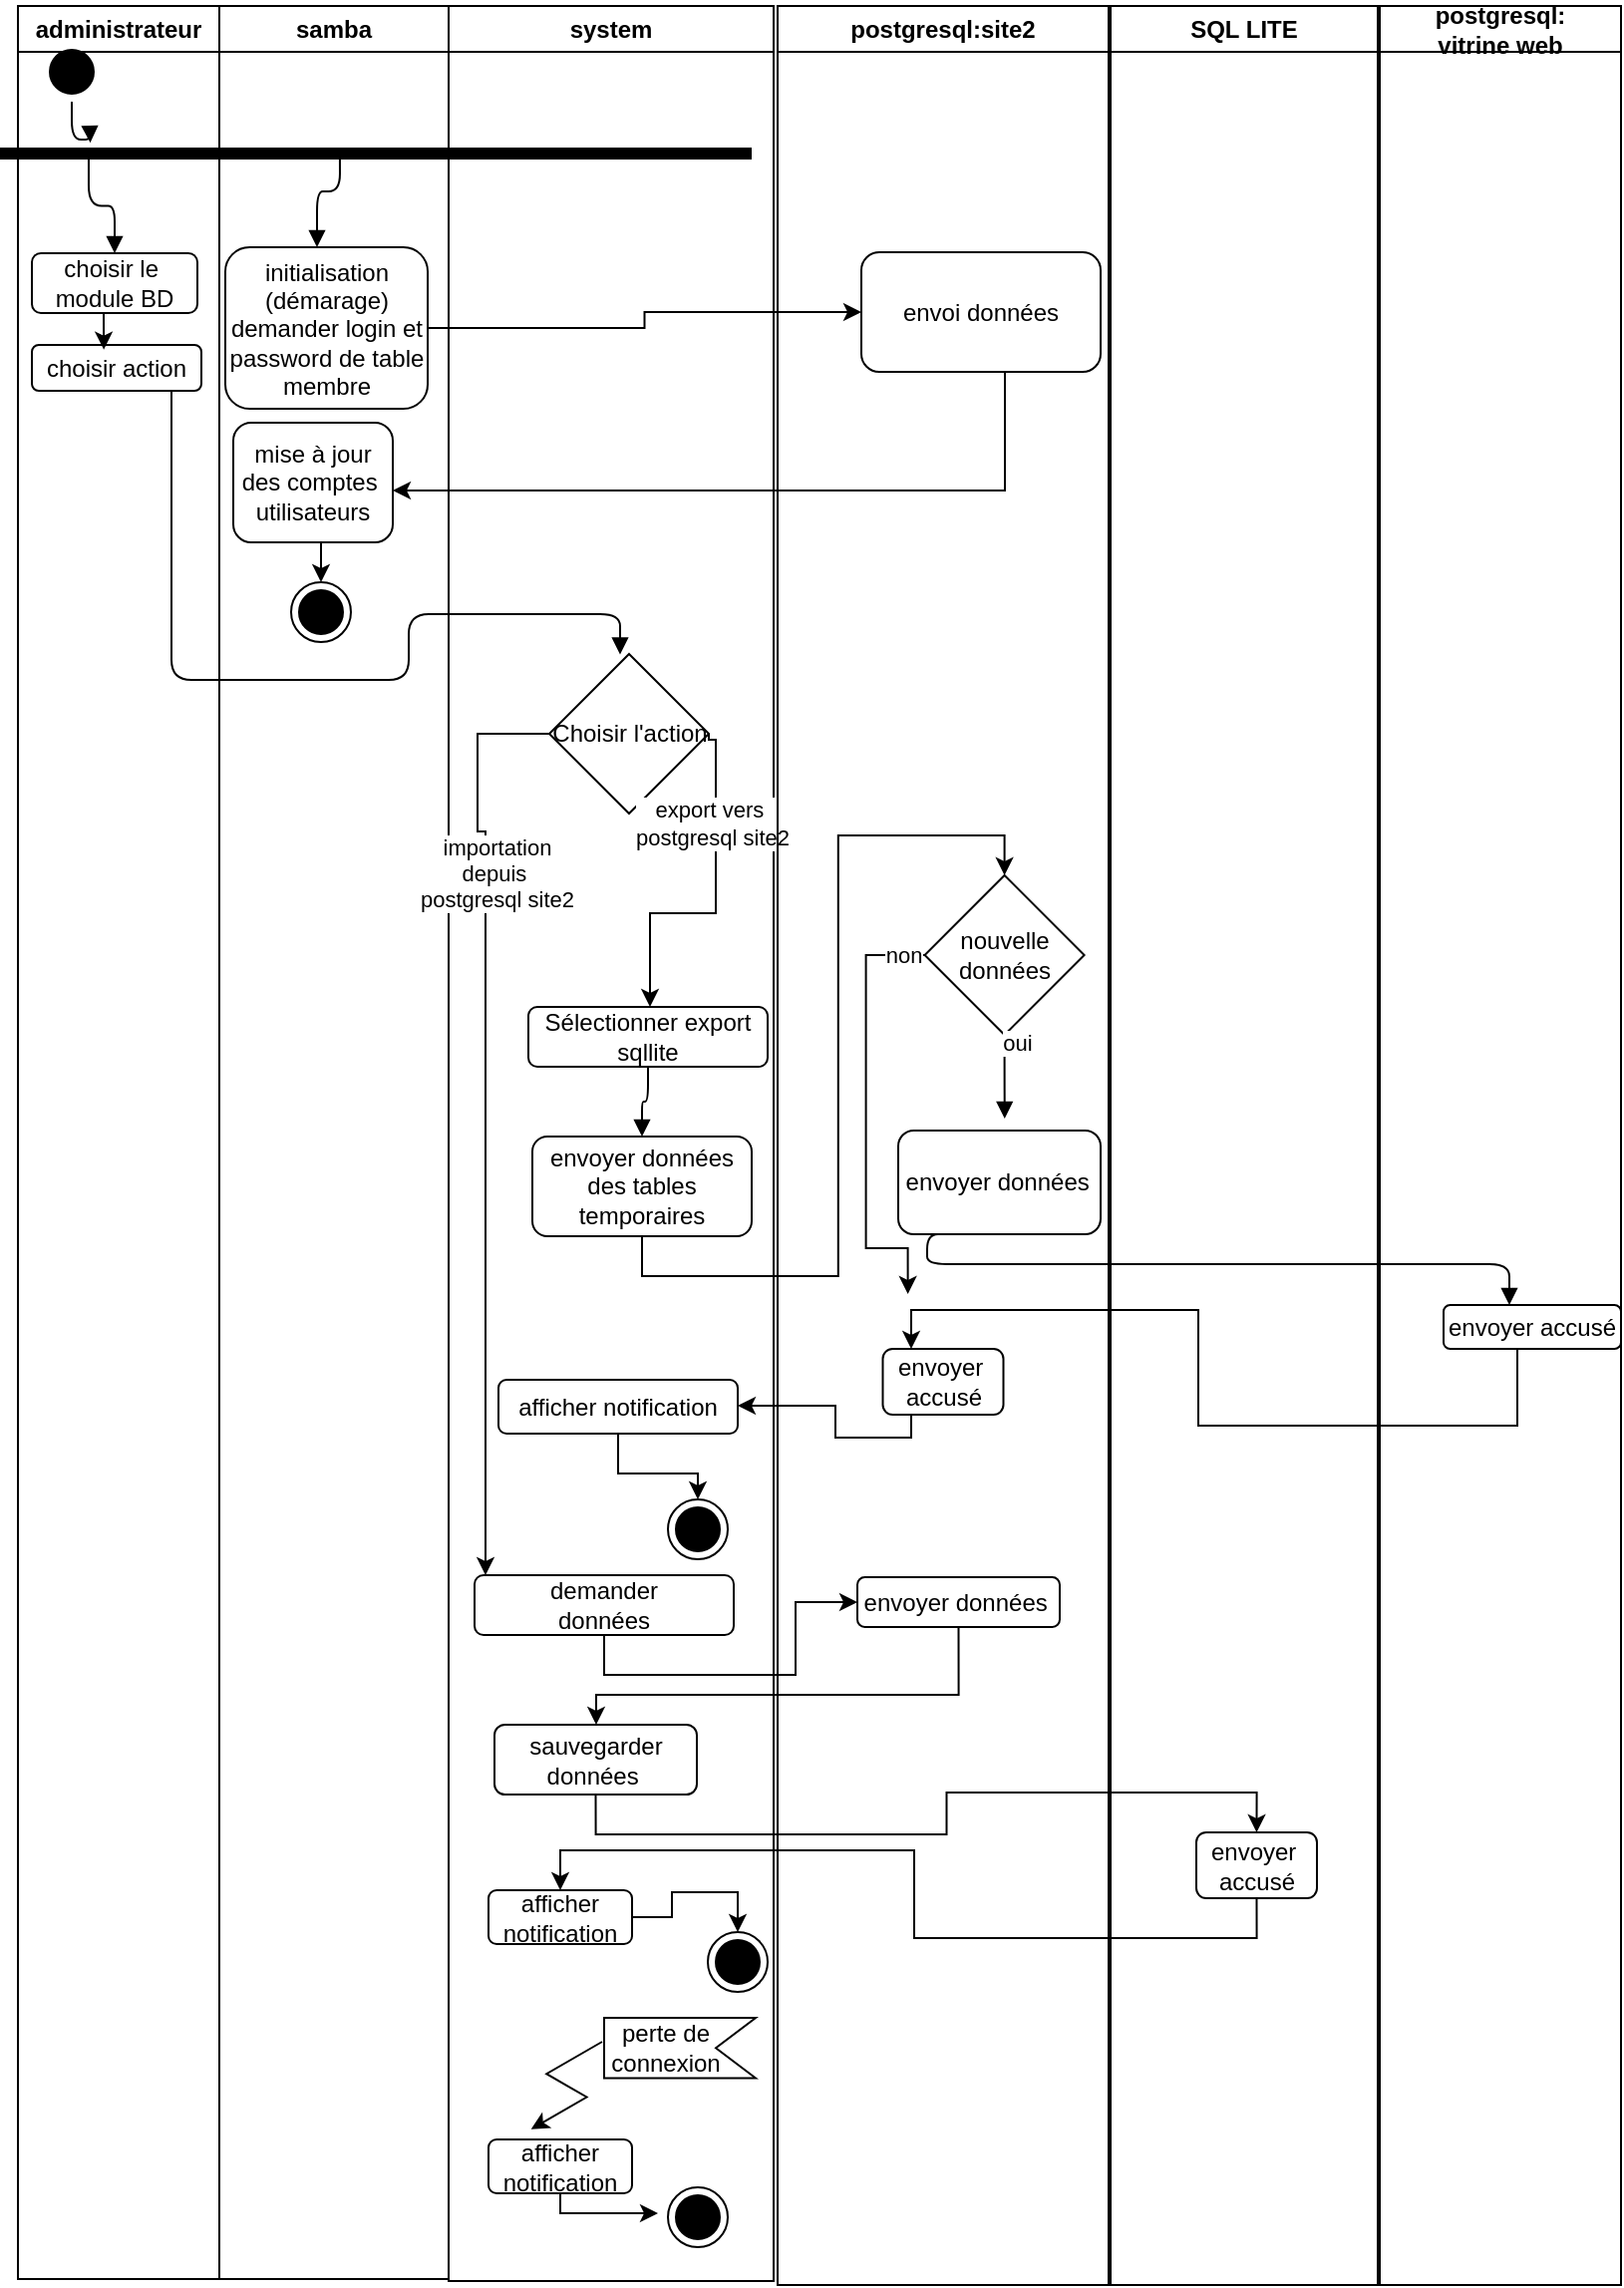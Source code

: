 <mxfile version="28.0.7">
  <diagram id="db_sync" name="Processus Gestion BD">
    <mxGraphModel dx="572" dy="347" grid="0" gridSize="10" guides="1" tooltips="1" connect="1" arrows="1" fold="1" page="1" pageScale="1" pageWidth="827" pageHeight="1169" math="0" shadow="0">
      <root>
        <mxCell id="0" />
        <mxCell id="1" parent="0" />
        <mxCell id="Iat-ziEe85TICyrRio9S-227" style="edgeStyle=orthogonalEdgeStyle;endArrow=block;html=1;exitX=0.808;exitY=0.407;exitDx=0;exitDy=0;exitPerimeter=0;" parent="1" edge="1">
          <mxGeometry relative="1" as="geometry">
            <mxPoint x="173.468" y="79.54" as="sourcePoint" />
            <mxPoint x="162" y="125" as="targetPoint" />
            <Array as="points">
              <mxPoint x="174" y="97" />
              <mxPoint x="162" y="97" />
            </Array>
          </mxGeometry>
        </mxCell>
        <mxCell id="5ERklcAT6fOmPbtf0-6f-226" value="administrateur" style="swimlane;whiteSpace=wrap;html=1;" vertex="1" parent="1">
          <mxGeometry x="12" y="4" width="101" height="1140" as="geometry" />
        </mxCell>
        <mxCell id="100" style="ellipse;shape=startState;fillColor=#000000;strokeColor=#000000;" parent="5ERklcAT6fOmPbtf0-6f-226" vertex="1">
          <mxGeometry x="12" y="18" width="30" height="30" as="geometry" />
        </mxCell>
        <mxCell id="200" style="edgeStyle=orthogonalEdgeStyle;endArrow=block;html=1;entryX=-0.586;entryY=0.881;entryDx=0;entryDy=0;entryPerimeter=0;" parent="5ERklcAT6fOmPbtf0-6f-226" source="100" target="xKPy6m4Lm3avfsY7YOx6-233" edge="1">
          <mxGeometry relative="1" as="geometry">
            <Array as="points">
              <mxPoint x="27" y="67" />
            </Array>
          </mxGeometry>
        </mxCell>
        <mxCell id="xKPy6m4Lm3avfsY7YOx6-233" value="" style="html=1;points=[];perimeter=orthogonalPerimeter;fillColor=strokeColor;rotation=90;" parent="5ERklcAT6fOmPbtf0-6f-226" vertex="1">
          <mxGeometry x="177" y="-114" width="5" height="376" as="geometry" />
        </mxCell>
        <mxCell id="101" value="choisir le&amp;nbsp;&lt;div&gt;module BD&lt;/div&gt;" style="rounded=1;whiteSpace=wrap;html=1;" parent="5ERklcAT6fOmPbtf0-6f-226" vertex="1">
          <mxGeometry x="7" y="124" width="83" height="30" as="geometry" />
        </mxCell>
        <mxCell id="xKPy6m4Lm3avfsY7YOx6-234" style="edgeStyle=orthogonalEdgeStyle;endArrow=block;html=1;exitX=0.9;exitY=0.883;exitDx=0;exitDy=0;exitPerimeter=0;" parent="5ERklcAT6fOmPbtf0-6f-226" source="xKPy6m4Lm3avfsY7YOx6-233" target="101" edge="1">
          <mxGeometry relative="1" as="geometry">
            <mxPoint x="564" y="88" as="sourcePoint" />
            <mxPoint x="751" y="113" as="targetPoint" />
          </mxGeometry>
        </mxCell>
        <mxCell id="5ERklcAT6fOmPbtf0-6f-233" value="choisir action" style="rounded=1;whiteSpace=wrap;html=1;" vertex="1" parent="5ERklcAT6fOmPbtf0-6f-226">
          <mxGeometry x="7" y="170" width="85" height="23" as="geometry" />
        </mxCell>
        <mxCell id="5ERklcAT6fOmPbtf0-6f-234" style="edgeStyle=orthogonalEdgeStyle;rounded=0;orthogonalLoop=1;jettySize=auto;html=1;exitX=0.5;exitY=1;exitDx=0;exitDy=0;entryX=0.424;entryY=0.101;entryDx=0;entryDy=0;entryPerimeter=0;" edge="1" parent="5ERklcAT6fOmPbtf0-6f-226" source="101" target="5ERklcAT6fOmPbtf0-6f-233">
          <mxGeometry relative="1" as="geometry" />
        </mxCell>
        <mxCell id="5ERklcAT6fOmPbtf0-6f-227" value="samba" style="swimlane;whiteSpace=wrap;html=1;" vertex="1" parent="1">
          <mxGeometry x="113" y="4" width="115" height="1140" as="geometry" />
        </mxCell>
        <mxCell id="Iat-ziEe85TICyrRio9S-226" value="initialisation (démarage)&lt;div&gt;demander login et password de table membre&lt;/div&gt;" style="rounded=1;whiteSpace=wrap;html=1;" parent="5ERklcAT6fOmPbtf0-6f-227" vertex="1">
          <mxGeometry x="3" y="121" width="101.5" height="81" as="geometry" />
        </mxCell>
        <mxCell id="5ERklcAT6fOmPbtf0-6f-246" value="mise à jour&lt;div&gt;des comptes&amp;nbsp;&lt;/div&gt;&lt;div&gt;utilisateurs&lt;/div&gt;" style="rounded=1;whiteSpace=wrap;html=1;" vertex="1" parent="5ERklcAT6fOmPbtf0-6f-227">
          <mxGeometry x="7" y="209" width="80" height="60" as="geometry" />
        </mxCell>
        <mxCell id="5ERklcAT6fOmPbtf0-6f-250" style="ellipse;shape=endState;fillColor=strokeColor;" vertex="1" parent="5ERklcAT6fOmPbtf0-6f-227">
          <mxGeometry x="36" y="289" width="30" height="30" as="geometry" />
        </mxCell>
        <mxCell id="5ERklcAT6fOmPbtf0-6f-251" style="edgeStyle=orthogonalEdgeStyle;rounded=0;orthogonalLoop=1;jettySize=auto;html=1;exitX=0.5;exitY=1;exitDx=0;exitDy=0;entryX=0.5;entryY=0;entryDx=0;entryDy=0;" edge="1" parent="5ERklcAT6fOmPbtf0-6f-227" source="5ERklcAT6fOmPbtf0-6f-246" target="5ERklcAT6fOmPbtf0-6f-250">
          <mxGeometry relative="1" as="geometry" />
        </mxCell>
        <mxCell id="201" style="edgeStyle=orthogonalEdgeStyle;endArrow=block;html=1;" parent="1" source="5ERklcAT6fOmPbtf0-6f-233" target="102" edge="1">
          <mxGeometry relative="1" as="geometry">
            <mxPoint x="-292" y="187" as="sourcePoint" />
            <mxPoint x="387" y="276" as="targetPoint" />
            <Array as="points">
              <mxPoint x="89" y="342" />
              <mxPoint x="208" y="342" />
              <mxPoint x="208" y="309" />
              <mxPoint x="314" y="309" />
            </Array>
          </mxGeometry>
        </mxCell>
        <mxCell id="5ERklcAT6fOmPbtf0-6f-235" value="system" style="swimlane;whiteSpace=wrap;html=1;" vertex="1" parent="1">
          <mxGeometry x="228" y="4" width="163" height="1141" as="geometry" />
        </mxCell>
        <mxCell id="208" style="edgeStyle=orthogonalEdgeStyle;endArrow=block;html=1;" parent="5ERklcAT6fOmPbtf0-6f-235" source="103" target="104" edge="1">
          <mxGeometry relative="1" as="geometry" />
        </mxCell>
        <mxCell id="104" value="envoyer données des tables temporaires" style="rounded=1;whiteSpace=wrap;html=1;" parent="5ERklcAT6fOmPbtf0-6f-235" vertex="1">
          <mxGeometry x="42" y="567" width="110" height="50" as="geometry" />
        </mxCell>
        <mxCell id="103" value="Sélectionner&amp;nbsp;export sqllite" style="rounded=1;whiteSpace=wrap;html=1;" parent="5ERklcAT6fOmPbtf0-6f-235" vertex="1">
          <mxGeometry x="40" y="502" width="120" height="30" as="geometry" />
        </mxCell>
        <mxCell id="121" style="ellipse;shape=endState;fillColor=strokeColor;" parent="5ERklcAT6fOmPbtf0-6f-235" vertex="1">
          <mxGeometry x="110" y="749" width="30" height="30" as="geometry" />
        </mxCell>
        <mxCell id="5ERklcAT6fOmPbtf0-6f-257" style="edgeStyle=orthogonalEdgeStyle;rounded=0;orthogonalLoop=1;jettySize=auto;html=1;exitX=0.5;exitY=1;exitDx=0;exitDy=0;" edge="1" parent="5ERklcAT6fOmPbtf0-6f-235" source="5ERklcAT6fOmPbtf0-6f-256" target="121">
          <mxGeometry relative="1" as="geometry" />
        </mxCell>
        <mxCell id="5ERklcAT6fOmPbtf0-6f-256" value="afficher notification" style="rounded=1;whiteSpace=wrap;html=1;" vertex="1" parent="5ERklcAT6fOmPbtf0-6f-235">
          <mxGeometry x="25" y="689" width="120" height="27" as="geometry" />
        </mxCell>
        <mxCell id="102" value="Choisir l&#39;action" style="rhombus;whiteSpace=wrap;html=1;perimeter=ellipsePerimeter;" parent="5ERklcAT6fOmPbtf0-6f-235" vertex="1">
          <mxGeometry x="50.5" y="325" width="80" height="80" as="geometry" />
        </mxCell>
        <mxCell id="5ERklcAT6fOmPbtf0-6f-258" value="" style="edgeStyle=orthogonalEdgeStyle;rounded=0;orthogonalLoop=1;jettySize=auto;html=1;exitX=1;exitY=0.5;exitDx=0;exitDy=0;" edge="1" parent="5ERklcAT6fOmPbtf0-6f-235" source="102" target="103">
          <mxGeometry relative="1" as="geometry">
            <Array as="points">
              <mxPoint x="131" y="368" />
              <mxPoint x="134" y="368" />
              <mxPoint x="134" y="455" />
              <mxPoint x="101" y="455" />
            </Array>
          </mxGeometry>
        </mxCell>
        <mxCell id="5ERklcAT6fOmPbtf0-6f-259" value="export vers&amp;nbsp;&lt;div&gt;postgresql site2&lt;/div&gt;" style="edgeLabel;html=1;align=center;verticalAlign=middle;resizable=0;points=[];" vertex="1" connectable="0" parent="5ERklcAT6fOmPbtf0-6f-258">
          <mxGeometry x="-0.449" y="-2" relative="1" as="geometry">
            <mxPoint as="offset" />
          </mxGeometry>
        </mxCell>
        <mxCell id="5ERklcAT6fOmPbtf0-6f-284" style="edgeStyle=orthogonalEdgeStyle;rounded=0;orthogonalLoop=1;jettySize=auto;html=1;exitX=1;exitY=0.5;exitDx=0;exitDy=0;entryX=0.5;entryY=0;entryDx=0;entryDy=0;" edge="1" parent="5ERklcAT6fOmPbtf0-6f-235" source="5ERklcAT6fOmPbtf0-6f-276" target="5ERklcAT6fOmPbtf0-6f-278">
          <mxGeometry relative="1" as="geometry" />
        </mxCell>
        <mxCell id="5ERklcAT6fOmPbtf0-6f-276" value="afficher notification" style="rounded=1;whiteSpace=wrap;html=1;" vertex="1" parent="5ERklcAT6fOmPbtf0-6f-235">
          <mxGeometry x="20" y="945" width="72" height="27" as="geometry" />
        </mxCell>
        <mxCell id="5ERklcAT6fOmPbtf0-6f-278" style="ellipse;shape=endState;fillColor=strokeColor;" vertex="1" parent="5ERklcAT6fOmPbtf0-6f-235">
          <mxGeometry x="130" y="966" width="30" height="30" as="geometry" />
        </mxCell>
        <mxCell id="5ERklcAT6fOmPbtf0-6f-281" value="" style="group" vertex="1" connectable="0" parent="5ERklcAT6fOmPbtf0-6f-235">
          <mxGeometry x="78.0" y="1008" width="76.02" height="31.28" as="geometry" />
        </mxCell>
        <mxCell id="5ERklcAT6fOmPbtf0-6f-282" value="" style="html=1;shape=mxgraph.infographic.ribbonSimple;notch1=20;notch2=0;align=center;verticalAlign=middle;fontSize=14;fontStyle=0;flipH=1;fillColor=#FFFFFF;whiteSpace=wrap;rotation=0;textDirection=ltr;" vertex="1" parent="5ERklcAT6fOmPbtf0-6f-281">
          <mxGeometry y="1" width="76.02" height="30.28" as="geometry" />
        </mxCell>
        <mxCell id="5ERklcAT6fOmPbtf0-6f-283" value="perte de connexion" style="text;html=1;align=center;verticalAlign=middle;whiteSpace=wrap;rounded=0;" vertex="1" parent="5ERklcAT6fOmPbtf0-6f-281">
          <mxGeometry x="5.003" y="2.391" width="52.262" height="27.488" as="geometry" />
        </mxCell>
        <mxCell id="5ERklcAT6fOmPbtf0-6f-288" style="edgeStyle=orthogonalEdgeStyle;rounded=0;orthogonalLoop=1;jettySize=auto;html=1;exitX=0.5;exitY=1;exitDx=0;exitDy=0;" edge="1" parent="5ERklcAT6fOmPbtf0-6f-235" source="5ERklcAT6fOmPbtf0-6f-285">
          <mxGeometry relative="1" as="geometry">
            <mxPoint x="105" y="1107" as="targetPoint" />
            <Array as="points">
              <mxPoint x="56" y="1107" />
            </Array>
          </mxGeometry>
        </mxCell>
        <mxCell id="5ERklcAT6fOmPbtf0-6f-285" value="afficher notification" style="rounded=1;whiteSpace=wrap;html=1;" vertex="1" parent="5ERklcAT6fOmPbtf0-6f-235">
          <mxGeometry x="20" y="1070" width="72" height="27" as="geometry" />
        </mxCell>
        <mxCell id="5ERklcAT6fOmPbtf0-6f-286" style="edgeStyle=isometricEdgeStyle;rounded=0;orthogonalLoop=1;jettySize=auto;html=1;entryX=0.5;entryY=0;entryDx=0;entryDy=0;" edge="1" parent="5ERklcAT6fOmPbtf0-6f-235">
          <mxGeometry relative="1" as="geometry">
            <mxPoint x="77" y="1021" as="sourcePoint" />
            <mxPoint x="41.36" y="1064.86" as="targetPoint" />
          </mxGeometry>
        </mxCell>
        <mxCell id="5ERklcAT6fOmPbtf0-6f-287" style="ellipse;shape=endState;fillColor=strokeColor;" vertex="1" parent="5ERklcAT6fOmPbtf0-6f-235">
          <mxGeometry x="110" y="1094" width="30" height="30" as="geometry" />
        </mxCell>
        <mxCell id="5ERklcAT6fOmPbtf0-6f-247" style="edgeStyle=orthogonalEdgeStyle;rounded=0;orthogonalLoop=1;jettySize=auto;html=1;" edge="1" parent="1" source="5ERklcAT6fOmPbtf0-6f-243" target="5ERklcAT6fOmPbtf0-6f-246">
          <mxGeometry relative="1" as="geometry">
            <Array as="points">
              <mxPoint x="507" y="247" />
              <mxPoint x="156" y="247" />
            </Array>
          </mxGeometry>
        </mxCell>
        <mxCell id="5ERklcAT6fOmPbtf0-6f-262" value="postgresql:&lt;div&gt;vitrine web&lt;/div&gt;" style="swimlane;whiteSpace=wrap;html=1;" vertex="1" parent="1">
          <mxGeometry x="695" y="4" width="121" height="1143" as="geometry" />
        </mxCell>
        <mxCell id="5ERklcAT6fOmPbtf0-6f-229" value="SQL LITE" style="swimlane;whiteSpace=wrap;html=1;" vertex="1" parent="5ERklcAT6fOmPbtf0-6f-262">
          <mxGeometry x="-135" width="134" height="1143" as="geometry" />
        </mxCell>
        <mxCell id="111" value="demander&lt;div&gt;données&lt;/div&gt;" style="rounded=1;whiteSpace=wrap;html=1;" parent="5ERklcAT6fOmPbtf0-6f-229" vertex="1">
          <mxGeometry x="-319" y="787" width="130" height="30" as="geometry" />
        </mxCell>
        <mxCell id="5ERklcAT6fOmPbtf0-6f-271" value="sauvegarder données&amp;nbsp;" style="rounded=1;whiteSpace=wrap;html=1;" vertex="1" parent="5ERklcAT6fOmPbtf0-6f-229">
          <mxGeometry x="-309" y="862" width="101.5" height="35" as="geometry" />
        </mxCell>
        <mxCell id="5ERklcAT6fOmPbtf0-6f-274" value="envoyer&amp;nbsp;&lt;div&gt;accusé&lt;/div&gt;" style="rounded=1;whiteSpace=wrap;html=1;" vertex="1" parent="5ERklcAT6fOmPbtf0-6f-229">
          <mxGeometry x="43" y="916" width="60.5" height="33" as="geometry" />
        </mxCell>
        <mxCell id="5ERklcAT6fOmPbtf0-6f-268" value="envoyer données&amp;nbsp;" style="rounded=1;whiteSpace=wrap;html=1;" vertex="1" parent="5ERklcAT6fOmPbtf0-6f-229">
          <mxGeometry x="-127" y="788" width="101.5" height="25" as="geometry" />
        </mxCell>
        <mxCell id="5ERklcAT6fOmPbtf0-6f-270" style="edgeStyle=orthogonalEdgeStyle;rounded=0;orthogonalLoop=1;jettySize=auto;html=1;exitX=0.5;exitY=1;exitDx=0;exitDy=0;entryX=0;entryY=0.5;entryDx=0;entryDy=0;" edge="1" parent="5ERklcAT6fOmPbtf0-6f-229" source="111" target="5ERklcAT6fOmPbtf0-6f-268">
          <mxGeometry relative="1" as="geometry" />
        </mxCell>
        <mxCell id="5ERklcAT6fOmPbtf0-6f-273" style="edgeStyle=orthogonalEdgeStyle;rounded=0;orthogonalLoop=1;jettySize=auto;html=1;exitX=0.5;exitY=1;exitDx=0;exitDy=0;" edge="1" parent="5ERklcAT6fOmPbtf0-6f-229" source="5ERklcAT6fOmPbtf0-6f-268" target="5ERklcAT6fOmPbtf0-6f-271">
          <mxGeometry relative="1" as="geometry">
            <Array as="points">
              <mxPoint x="-76" y="847" />
              <mxPoint x="-258" y="847" />
            </Array>
          </mxGeometry>
        </mxCell>
        <mxCell id="5ERklcAT6fOmPbtf0-6f-275" style="edgeStyle=orthogonalEdgeStyle;rounded=0;orthogonalLoop=1;jettySize=auto;html=1;exitX=0.5;exitY=1;exitDx=0;exitDy=0;entryX=0.5;entryY=0;entryDx=0;entryDy=0;" edge="1" parent="5ERklcAT6fOmPbtf0-6f-229" source="5ERklcAT6fOmPbtf0-6f-271" target="5ERklcAT6fOmPbtf0-6f-274">
          <mxGeometry relative="1" as="geometry" />
        </mxCell>
        <mxCell id="5ERklcAT6fOmPbtf0-6f-263" value="envoyer accusé" style="rounded=1;whiteSpace=wrap;html=1;" vertex="1" parent="5ERklcAT6fOmPbtf0-6f-262">
          <mxGeometry x="32" y="651.5" width="89" height="22" as="geometry" />
        </mxCell>
        <mxCell id="5ERklcAT6fOmPbtf0-6f-244" style="edgeStyle=orthogonalEdgeStyle;rounded=0;orthogonalLoop=1;jettySize=auto;html=1;" edge="1" parent="1" source="Iat-ziEe85TICyrRio9S-226" target="5ERklcAT6fOmPbtf0-6f-243">
          <mxGeometry relative="1" as="geometry">
            <mxPoint x="171" y="160.53" as="sourcePoint" />
            <mxPoint x="451.25" y="120.004" as="targetPoint" />
          </mxGeometry>
        </mxCell>
        <mxCell id="5ERklcAT6fOmPbtf0-6f-230" value="postgresql:site2" style="swimlane;whiteSpace=wrap;html=1;" vertex="1" parent="1">
          <mxGeometry x="393" y="4" width="166" height="1143" as="geometry" />
        </mxCell>
        <mxCell id="5ERklcAT6fOmPbtf0-6f-243" value="envoi données" style="rounded=1;whiteSpace=wrap;html=1;" vertex="1" parent="5ERklcAT6fOmPbtf0-6f-230">
          <mxGeometry x="42" y="123.5" width="120" height="60" as="geometry" />
        </mxCell>
        <mxCell id="115" value="envoyer données&amp;nbsp;" style="rounded=1;whiteSpace=wrap;html=1;" parent="5ERklcAT6fOmPbtf0-6f-230" vertex="1">
          <mxGeometry x="60.5" y="564" width="101.5" height="52" as="geometry" />
        </mxCell>
        <mxCell id="5ERklcAT6fOmPbtf0-6f-238" value="nouvelle données" style="rhombus;whiteSpace=wrap;html=1;perimeter=ellipsePerimeter;" vertex="1" parent="5ERklcAT6fOmPbtf0-6f-230">
          <mxGeometry x="73.8" y="436" width="80" height="80" as="geometry" />
        </mxCell>
        <mxCell id="206" style="edgeStyle=orthogonalEdgeStyle;endArrow=block;html=1;exitX=0.5;exitY=1;exitDx=0;exitDy=0;" parent="5ERklcAT6fOmPbtf0-6f-230" source="5ERklcAT6fOmPbtf0-6f-238" edge="1">
          <mxGeometry relative="1" as="geometry">
            <mxPoint x="44.8" y="451" as="sourcePoint" />
            <mxPoint x="113.891" y="558" as="targetPoint" />
          </mxGeometry>
        </mxCell>
        <mxCell id="5ERklcAT6fOmPbtf0-6f-239" value="oui" style="edgeLabel;html=1;align=center;verticalAlign=middle;resizable=0;points=[];" vertex="1" connectable="0" parent="206">
          <mxGeometry x="-0.775" y="6" relative="1" as="geometry">
            <mxPoint y="-1" as="offset" />
          </mxGeometry>
        </mxCell>
        <mxCell id="5ERklcAT6fOmPbtf0-6f-254" value="envoyer&amp;nbsp;&lt;div&gt;accusé&lt;/div&gt;" style="rounded=1;whiteSpace=wrap;html=1;" vertex="1" parent="5ERklcAT6fOmPbtf0-6f-230">
          <mxGeometry x="52.75" y="673.5" width="60.5" height="33" as="geometry" />
        </mxCell>
        <mxCell id="5ERklcAT6fOmPbtf0-6f-241" style="edgeStyle=orthogonalEdgeStyle;rounded=0;orthogonalLoop=1;jettySize=auto;html=1;exitX=0;exitY=0.5;exitDx=0;exitDy=0;" edge="1" parent="5ERklcAT6fOmPbtf0-6f-230">
          <mxGeometry relative="1" as="geometry">
            <mxPoint x="73.8" y="476" as="sourcePoint" />
            <mxPoint x="65.33" y="646" as="targetPoint" />
            <Array as="points">
              <mxPoint x="44.3" y="476" />
              <mxPoint x="44.3" y="623" />
              <mxPoint x="65.3" y="623" />
            </Array>
          </mxGeometry>
        </mxCell>
        <mxCell id="5ERklcAT6fOmPbtf0-6f-264" value="non" style="edgeLabel;html=1;align=center;verticalAlign=middle;resizable=0;points=[];" vertex="1" connectable="0" parent="5ERklcAT6fOmPbtf0-6f-241">
          <mxGeometry x="-0.901" relative="1" as="geometry">
            <mxPoint as="offset" />
          </mxGeometry>
        </mxCell>
        <mxCell id="xKPy6m4Lm3avfsY7YOx6-227" style="edgeStyle=orthogonalEdgeStyle;rounded=0;orthogonalLoop=1;jettySize=auto;html=1;exitX=0.5;exitY=1;exitDx=0;exitDy=0;entryX=0.5;entryY=0;entryDx=0;entryDy=0;" parent="1" source="104" target="5ERklcAT6fOmPbtf0-6f-238" edge="1">
          <mxGeometry relative="1" as="geometry">
            <mxPoint x="454.5" y="806" as="targetPoint" />
          </mxGeometry>
        </mxCell>
        <mxCell id="5ERklcAT6fOmPbtf0-6f-255" style="edgeStyle=orthogonalEdgeStyle;rounded=0;orthogonalLoop=1;jettySize=auto;html=1;" edge="1" parent="1" source="5ERklcAT6fOmPbtf0-6f-254" target="5ERklcAT6fOmPbtf0-6f-256">
          <mxGeometry relative="1" as="geometry">
            <mxPoint x="458.5" y="816.25" as="targetPoint" />
            <Array as="points">
              <mxPoint x="460" y="722" />
              <mxPoint x="422" y="722" />
              <mxPoint x="422" y="706" />
            </Array>
          </mxGeometry>
        </mxCell>
        <mxCell id="5ERklcAT6fOmPbtf0-6f-265" style="edgeStyle=orthogonalEdgeStyle;rounded=0;orthogonalLoop=1;jettySize=auto;html=1;exitX=0.5;exitY=1;exitDx=0;exitDy=0;" edge="1" parent="1" source="5ERklcAT6fOmPbtf0-6f-263" target="5ERklcAT6fOmPbtf0-6f-254">
          <mxGeometry relative="1" as="geometry">
            <Array as="points">
              <mxPoint x="764" y="677" />
              <mxPoint x="764" y="716" />
              <mxPoint x="604" y="716" />
              <mxPoint x="604" y="658" />
              <mxPoint x="460" y="658" />
            </Array>
          </mxGeometry>
        </mxCell>
        <mxCell id="225" style="edgeStyle=orthogonalEdgeStyle;endArrow=block;html=1;exitX=0.25;exitY=1;exitDx=0;exitDy=0;" parent="1" source="115" target="5ERklcAT6fOmPbtf0-6f-263" edge="1">
          <mxGeometry relative="1" as="geometry">
            <Array as="points">
              <mxPoint x="468" y="620" />
              <mxPoint x="468" y="635" />
              <mxPoint x="760" y="635" />
            </Array>
            <mxPoint x="224.5" y="755.077" as="sourcePoint" />
            <mxPoint x="-397.5" y="842" as="targetPoint" />
          </mxGeometry>
        </mxCell>
        <mxCell id="5ERklcAT6fOmPbtf0-6f-236" style="edgeStyle=orthogonalEdgeStyle;rounded=0;orthogonalLoop=1;jettySize=auto;html=1;exitX=0;exitY=0.5;exitDx=0;exitDy=0;" edge="1" parent="1" source="102" target="111">
          <mxGeometry relative="1" as="geometry">
            <mxPoint x="220.731" y="599.846" as="targetPoint" />
            <Array as="points">
              <mxPoint x="242.5" y="369" />
              <mxPoint x="242.5" y="418" />
              <mxPoint x="246.5" y="418" />
            </Array>
          </mxGeometry>
        </mxCell>
        <mxCell id="5ERklcAT6fOmPbtf0-6f-260" value="importation&lt;div&gt;depuis&amp;nbsp;&lt;/div&gt;&lt;div&gt;postgresql site2&lt;/div&gt;" style="edgeLabel;html=1;align=center;verticalAlign=middle;resizable=0;points=[];" vertex="1" connectable="0" parent="5ERklcAT6fOmPbtf0-6f-236">
          <mxGeometry x="-0.515" y="1" relative="1" as="geometry">
            <mxPoint x="4" y="-2" as="offset" />
          </mxGeometry>
        </mxCell>
        <mxCell id="5ERklcAT6fOmPbtf0-6f-277" style="edgeStyle=orthogonalEdgeStyle;rounded=0;orthogonalLoop=1;jettySize=auto;html=1;exitX=0.5;exitY=1;exitDx=0;exitDy=0;entryX=0.5;entryY=0;entryDx=0;entryDy=0;" edge="1" parent="1" source="5ERklcAT6fOmPbtf0-6f-274" target="5ERklcAT6fOmPbtf0-6f-276">
          <mxGeometry relative="1" as="geometry" />
        </mxCell>
      </root>
    </mxGraphModel>
  </diagram>
</mxfile>
